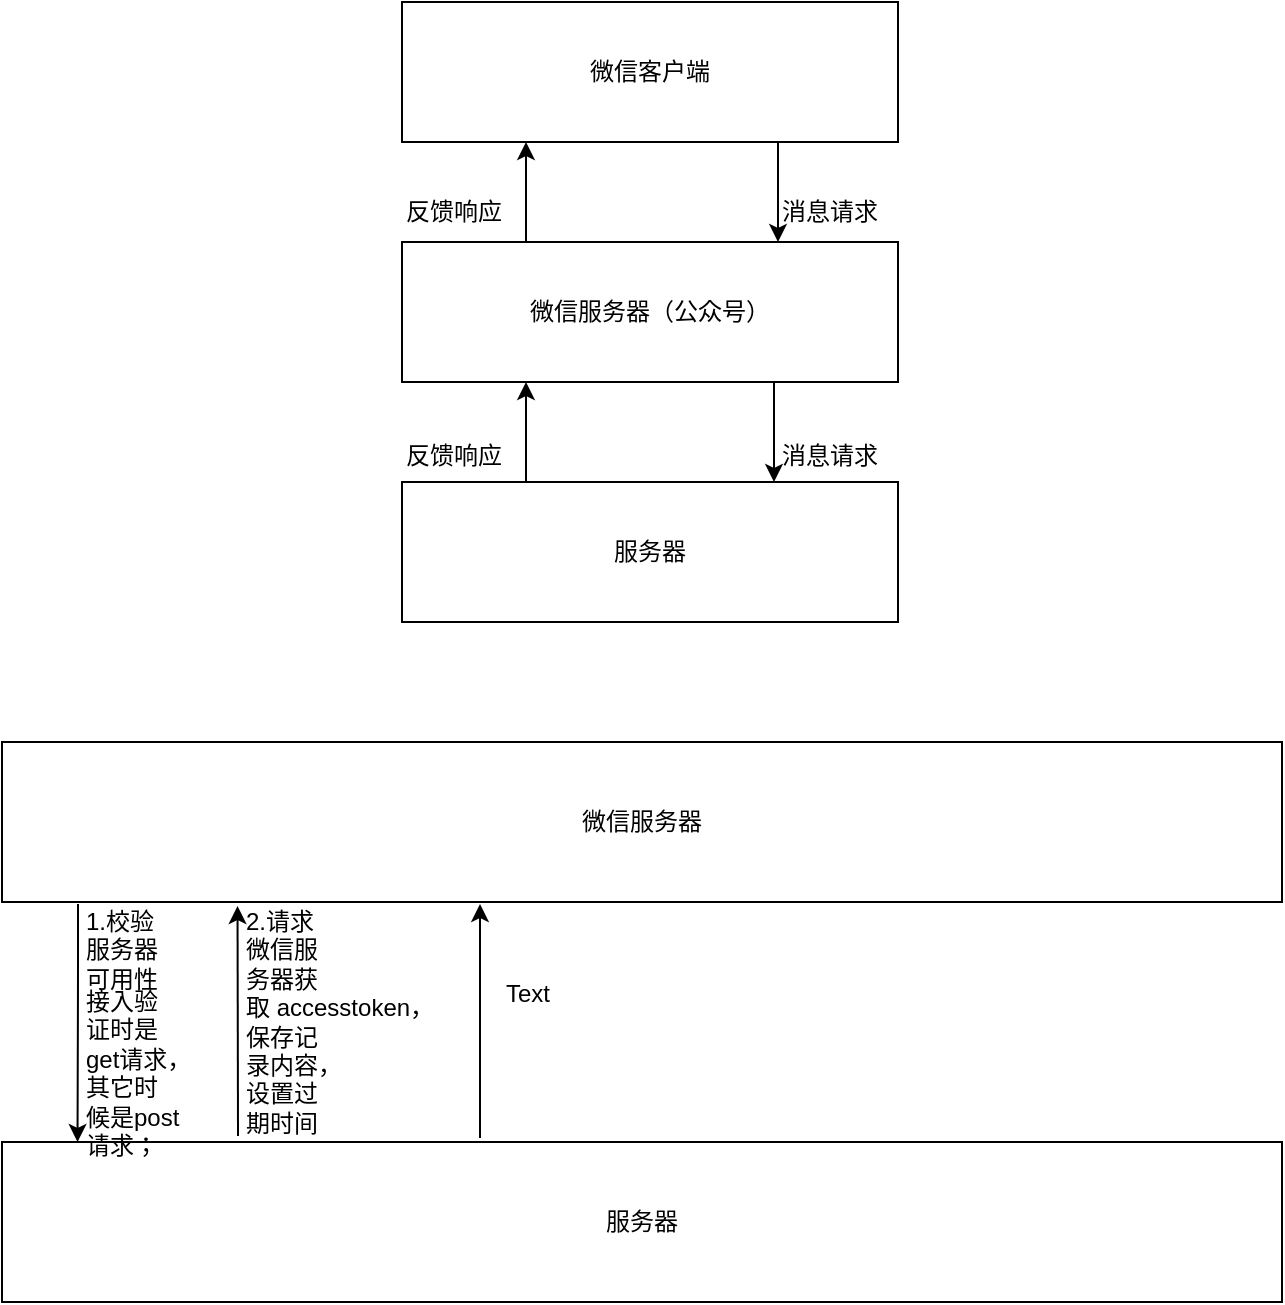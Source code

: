 <mxfile version="10.6.6" type="github"><diagram id="yCHmdv8kCNKfNtNEgNCe" name="Page-1"><mxGraphModel dx="918" dy="648" grid="1" gridSize="10" guides="1" tooltips="1" connect="1" arrows="1" fold="1" page="1" pageScale="1" pageWidth="827" pageHeight="1169" math="0" shadow="0"><root><mxCell id="0"/><mxCell id="1" parent="0"/><mxCell id="5-P_1Fmi23nOyyssnuuT-10" style="edgeStyle=orthogonalEdgeStyle;rounded=0;orthogonalLoop=1;jettySize=auto;html=1;exitX=0.75;exitY=1;exitDx=0;exitDy=0;entryX=0.5;entryY=0;entryDx=0;entryDy=0;" edge="1" parent="1" source="5-P_1Fmi23nOyyssnuuT-1"><mxGeometry relative="1" as="geometry"><mxPoint x="468" y="190" as="targetPoint"/><Array as="points"><mxPoint x="468" y="140"/></Array></mxGeometry></mxCell><mxCell id="5-P_1Fmi23nOyyssnuuT-1" value="微信客户端" style="rounded=0;whiteSpace=wrap;html=1;" vertex="1" parent="1"><mxGeometry x="280" y="70" width="248" height="70" as="geometry"/></mxCell><mxCell id="5-P_1Fmi23nOyyssnuuT-15" style="edgeStyle=orthogonalEdgeStyle;rounded=0;orthogonalLoop=1;jettySize=auto;html=1;exitX=0.25;exitY=0;exitDx=0;exitDy=0;entryX=0.25;entryY=1;entryDx=0;entryDy=0;" edge="1" parent="1" source="5-P_1Fmi23nOyyssnuuT-11" target="5-P_1Fmi23nOyyssnuuT-1"><mxGeometry relative="1" as="geometry"/></mxCell><mxCell id="5-P_1Fmi23nOyyssnuuT-19" style="edgeStyle=orthogonalEdgeStyle;rounded=0;orthogonalLoop=1;jettySize=auto;html=1;exitX=0.75;exitY=1;exitDx=0;exitDy=0;entryX=0.75;entryY=0;entryDx=0;entryDy=0;" edge="1" parent="1" source="5-P_1Fmi23nOyyssnuuT-11" target="5-P_1Fmi23nOyyssnuuT-16"><mxGeometry relative="1" as="geometry"/></mxCell><mxCell id="5-P_1Fmi23nOyyssnuuT-11" value="微信服务器（公众号）" style="rounded=0;whiteSpace=wrap;html=1;" vertex="1" parent="1"><mxGeometry x="280" y="190" width="248" height="70" as="geometry"/></mxCell><mxCell id="5-P_1Fmi23nOyyssnuuT-12" value="反馈响应" style="text;html=1;resizable=0;points=[];autosize=1;align=left;verticalAlign=top;spacingTop=-4;" vertex="1" parent="1"><mxGeometry x="280" y="165" width="60" height="20" as="geometry"/></mxCell><mxCell id="5-P_1Fmi23nOyyssnuuT-13" value="消息请求" style="text;html=1;resizable=0;points=[];autosize=1;align=left;verticalAlign=top;spacingTop=-4;" vertex="1" parent="1"><mxGeometry x="468" y="165" width="60" height="20" as="geometry"/></mxCell><mxCell id="5-P_1Fmi23nOyyssnuuT-18" style="edgeStyle=orthogonalEdgeStyle;rounded=0;orthogonalLoop=1;jettySize=auto;html=1;exitX=0.25;exitY=0;exitDx=0;exitDy=0;entryX=0.25;entryY=1;entryDx=0;entryDy=0;" edge="1" parent="1" source="5-P_1Fmi23nOyyssnuuT-16" target="5-P_1Fmi23nOyyssnuuT-11"><mxGeometry relative="1" as="geometry"/></mxCell><mxCell id="5-P_1Fmi23nOyyssnuuT-16" value="服务器" style="rounded=0;whiteSpace=wrap;html=1;" vertex="1" parent="1"><mxGeometry x="280" y="310" width="248" height="70" as="geometry"/></mxCell><mxCell id="5-P_1Fmi23nOyyssnuuT-20" value="消息请求" style="text;html=1;resizable=0;points=[];autosize=1;align=left;verticalAlign=top;spacingTop=-4;" vertex="1" parent="1"><mxGeometry x="468" y="287" width="60" height="20" as="geometry"/></mxCell><mxCell id="5-P_1Fmi23nOyyssnuuT-21" value="反馈响应" style="text;html=1;resizable=0;points=[];autosize=1;align=left;verticalAlign=top;spacingTop=-4;" vertex="1" parent="1"><mxGeometry x="280" y="287" width="60" height="20" as="geometry"/></mxCell><mxCell id="5-P_1Fmi23nOyyssnuuT-23" value="微信服务器" style="rounded=0;whiteSpace=wrap;html=1;" vertex="1" parent="1"><mxGeometry x="80" y="440" width="640" height="80" as="geometry"/></mxCell><mxCell id="5-P_1Fmi23nOyyssnuuT-24" value="服务器" style="rounded=0;whiteSpace=wrap;html=1;" vertex="1" parent="1"><mxGeometry x="80" y="640" width="640" height="80" as="geometry"/></mxCell><mxCell id="5-P_1Fmi23nOyyssnuuT-25" value="" style="endArrow=classic;html=1;entryX=0.059;entryY=0;entryDx=0;entryDy=0;entryPerimeter=0;" edge="1" parent="1" target="5-P_1Fmi23nOyyssnuuT-24"><mxGeometry width="50" height="50" relative="1" as="geometry"><mxPoint x="118" y="521" as="sourcePoint"/><mxPoint x="130" y="740" as="targetPoint"/><Array as="points"><mxPoint x="118" y="560"/></Array></mxGeometry></mxCell><mxCell id="5-P_1Fmi23nOyyssnuuT-26" value="1.校验&lt;br&gt;服务器&lt;br&gt;可用性" style="text;html=1;resizable=0;points=[];autosize=1;align=left;verticalAlign=top;spacingTop=-4;" vertex="1" parent="1"><mxGeometry x="120" y="520" width="50" height="40" as="geometry"/></mxCell><mxCell id="5-P_1Fmi23nOyyssnuuT-29" value="&lt;span&gt;接入验&lt;br&gt;证时是&lt;br&gt;get请求，&lt;br&gt;其它时&lt;br&gt;候是post&lt;br&gt;请求；&lt;/span&gt;" style="text;html=1;resizable=0;points=[];autosize=1;align=left;verticalAlign=top;spacingTop=-4;" vertex="1" parent="1"><mxGeometry x="120" y="560" width="70" height="90" as="geometry"/></mxCell><mxCell id="5-P_1Fmi23nOyyssnuuT-30" value="" style="endArrow=classic;html=1;entryX=0.184;entryY=1.025;entryDx=0;entryDy=0;entryPerimeter=0;" edge="1" parent="1" target="5-P_1Fmi23nOyyssnuuT-23"><mxGeometry width="50" height="50" relative="1" as="geometry"><mxPoint x="198" y="637" as="sourcePoint"/><mxPoint x="206" y="530" as="targetPoint"/></mxGeometry></mxCell><mxCell id="5-P_1Fmi23nOyyssnuuT-31" value="2.请求&lt;br&gt;微信服&lt;br&gt;务器获&lt;br&gt;取 accesstoken，&lt;br&gt;保存记&lt;br&gt;录内容，&lt;br&gt;设置过&lt;br&gt;期时间&lt;br&gt;" style="text;html=1;resizable=0;points=[];autosize=1;align=left;verticalAlign=top;spacingTop=-4;" vertex="1" parent="1"><mxGeometry x="200" y="520" width="110" height="110" as="geometry"/></mxCell><mxCell id="5-P_1Fmi23nOyyssnuuT-32" value="" style="endArrow=classic;html=1;entryX=0.341;entryY=1.013;entryDx=0;entryDy=0;entryPerimeter=0;" edge="1" parent="1"><mxGeometry width="50" height="50" relative="1" as="geometry"><mxPoint x="319" y="638" as="sourcePoint"/><mxPoint x="319" y="521" as="targetPoint"/></mxGeometry></mxCell><mxCell id="5-P_1Fmi23nOyyssnuuT-33" value="Text" style="text;html=1;resizable=0;points=[];autosize=1;align=left;verticalAlign=top;spacingTop=-4;" vertex="1" parent="1"><mxGeometry x="330" y="556" width="40" height="20" as="geometry"/></mxCell></root></mxGraphModel></diagram></mxfile>